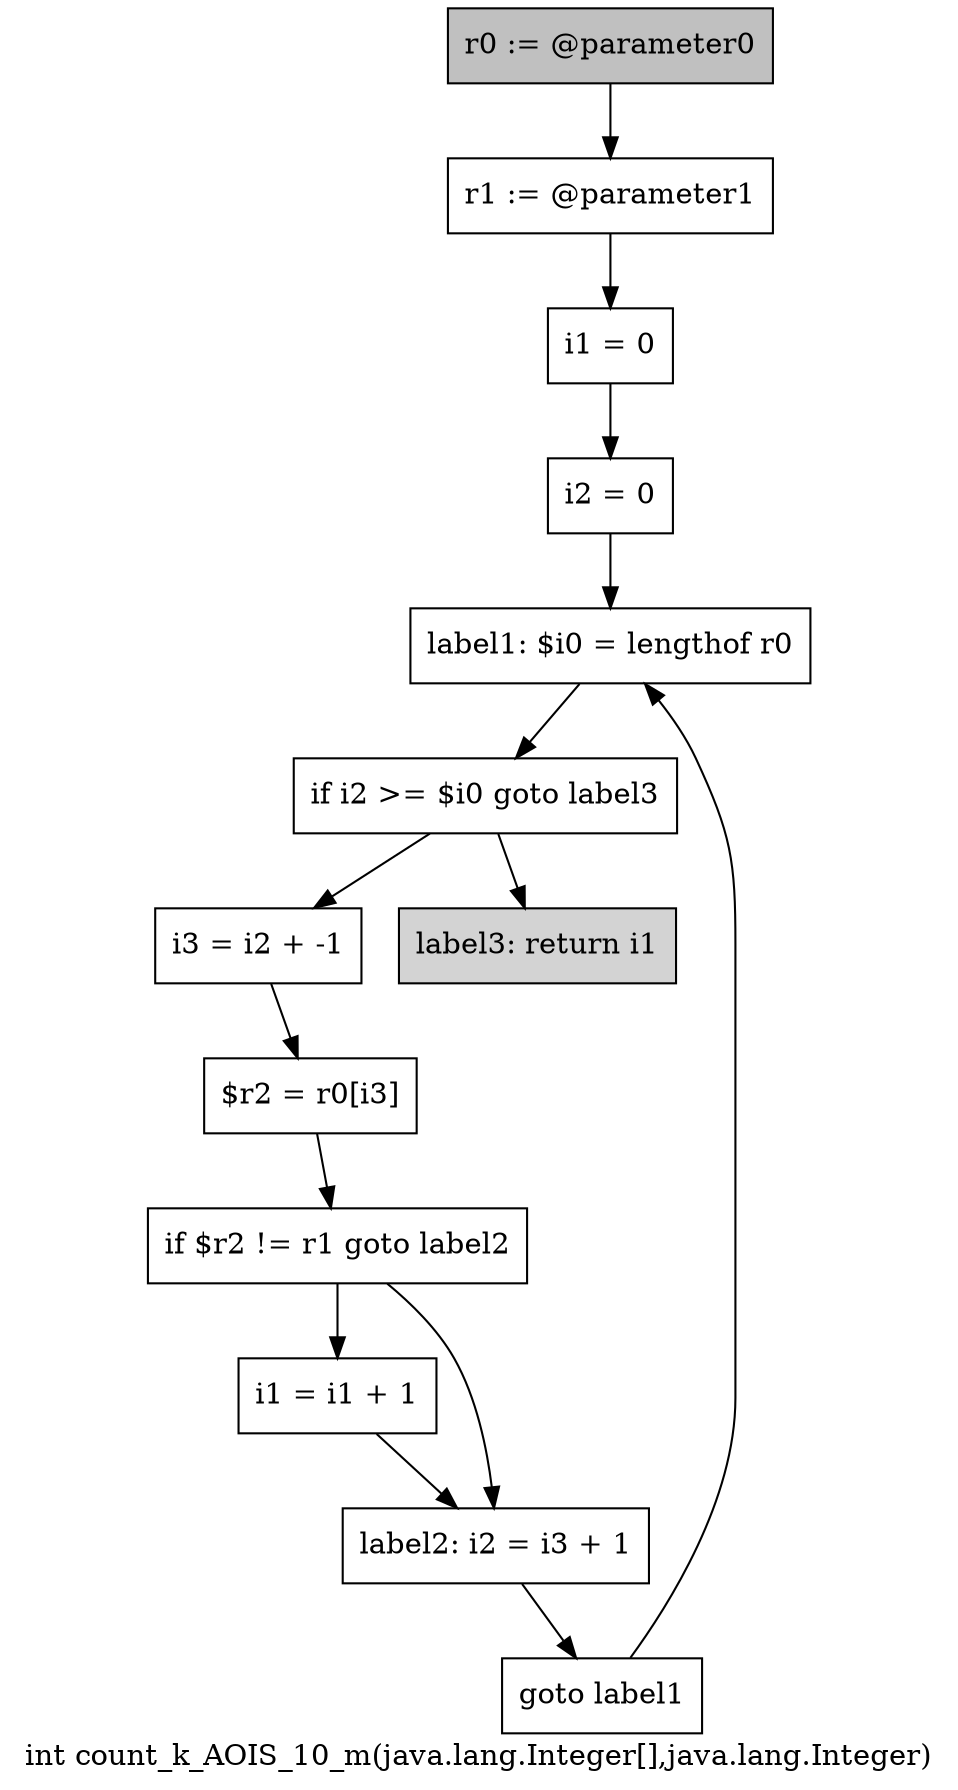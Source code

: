 digraph "int count_k_AOIS_10_m(java.lang.Integer[],java.lang.Integer)" {
    label="int count_k_AOIS_10_m(java.lang.Integer[],java.lang.Integer)";
    node [shape=box];
    "0" [style=filled,fillcolor=gray,label="r0 := @parameter0",];
    "1" [label="r1 := @parameter1",];
    "0"->"1";
    "2" [label="i1 = 0",];
    "1"->"2";
    "3" [label="i2 = 0",];
    "2"->"3";
    "4" [label="label1: $i0 = lengthof r0",];
    "3"->"4";
    "5" [label="if i2 >= $i0 goto label3",];
    "4"->"5";
    "6" [label="i3 = i2 + -1",];
    "5"->"6";
    "12" [style=filled,fillcolor=lightgray,label="label3: return i1",];
    "5"->"12";
    "7" [label="$r2 = r0[i3]",];
    "6"->"7";
    "8" [label="if $r2 != r1 goto label2",];
    "7"->"8";
    "9" [label="i1 = i1 + 1",];
    "8"->"9";
    "10" [label="label2: i2 = i3 + 1",];
    "8"->"10";
    "9"->"10";
    "11" [label="goto label1",];
    "10"->"11";
    "11"->"4";
}

